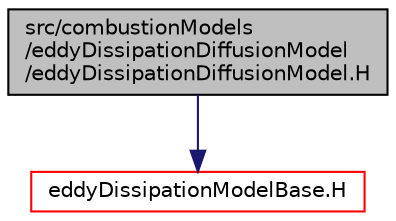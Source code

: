 digraph "src/combustionModels/eddyDissipationDiffusionModel/eddyDissipationDiffusionModel.H"
{
  bgcolor="transparent";
  edge [fontname="Helvetica",fontsize="10",labelfontname="Helvetica",labelfontsize="10"];
  node [fontname="Helvetica",fontsize="10",shape=record];
  Node1 [label="src/combustionModels\l/eddyDissipationDiffusionModel\l/eddyDissipationDiffusionModel.H",height=0.2,width=0.4,color="black", fillcolor="grey75", style="filled" fontcolor="black"];
  Node1 -> Node2 [color="midnightblue",fontsize="10",style="solid",fontname="Helvetica"];
  Node2 [label="eddyDissipationModelBase.H",height=0.2,width=0.4,color="red",URL="$eddyDissipationModelBase_8H.html"];
}
